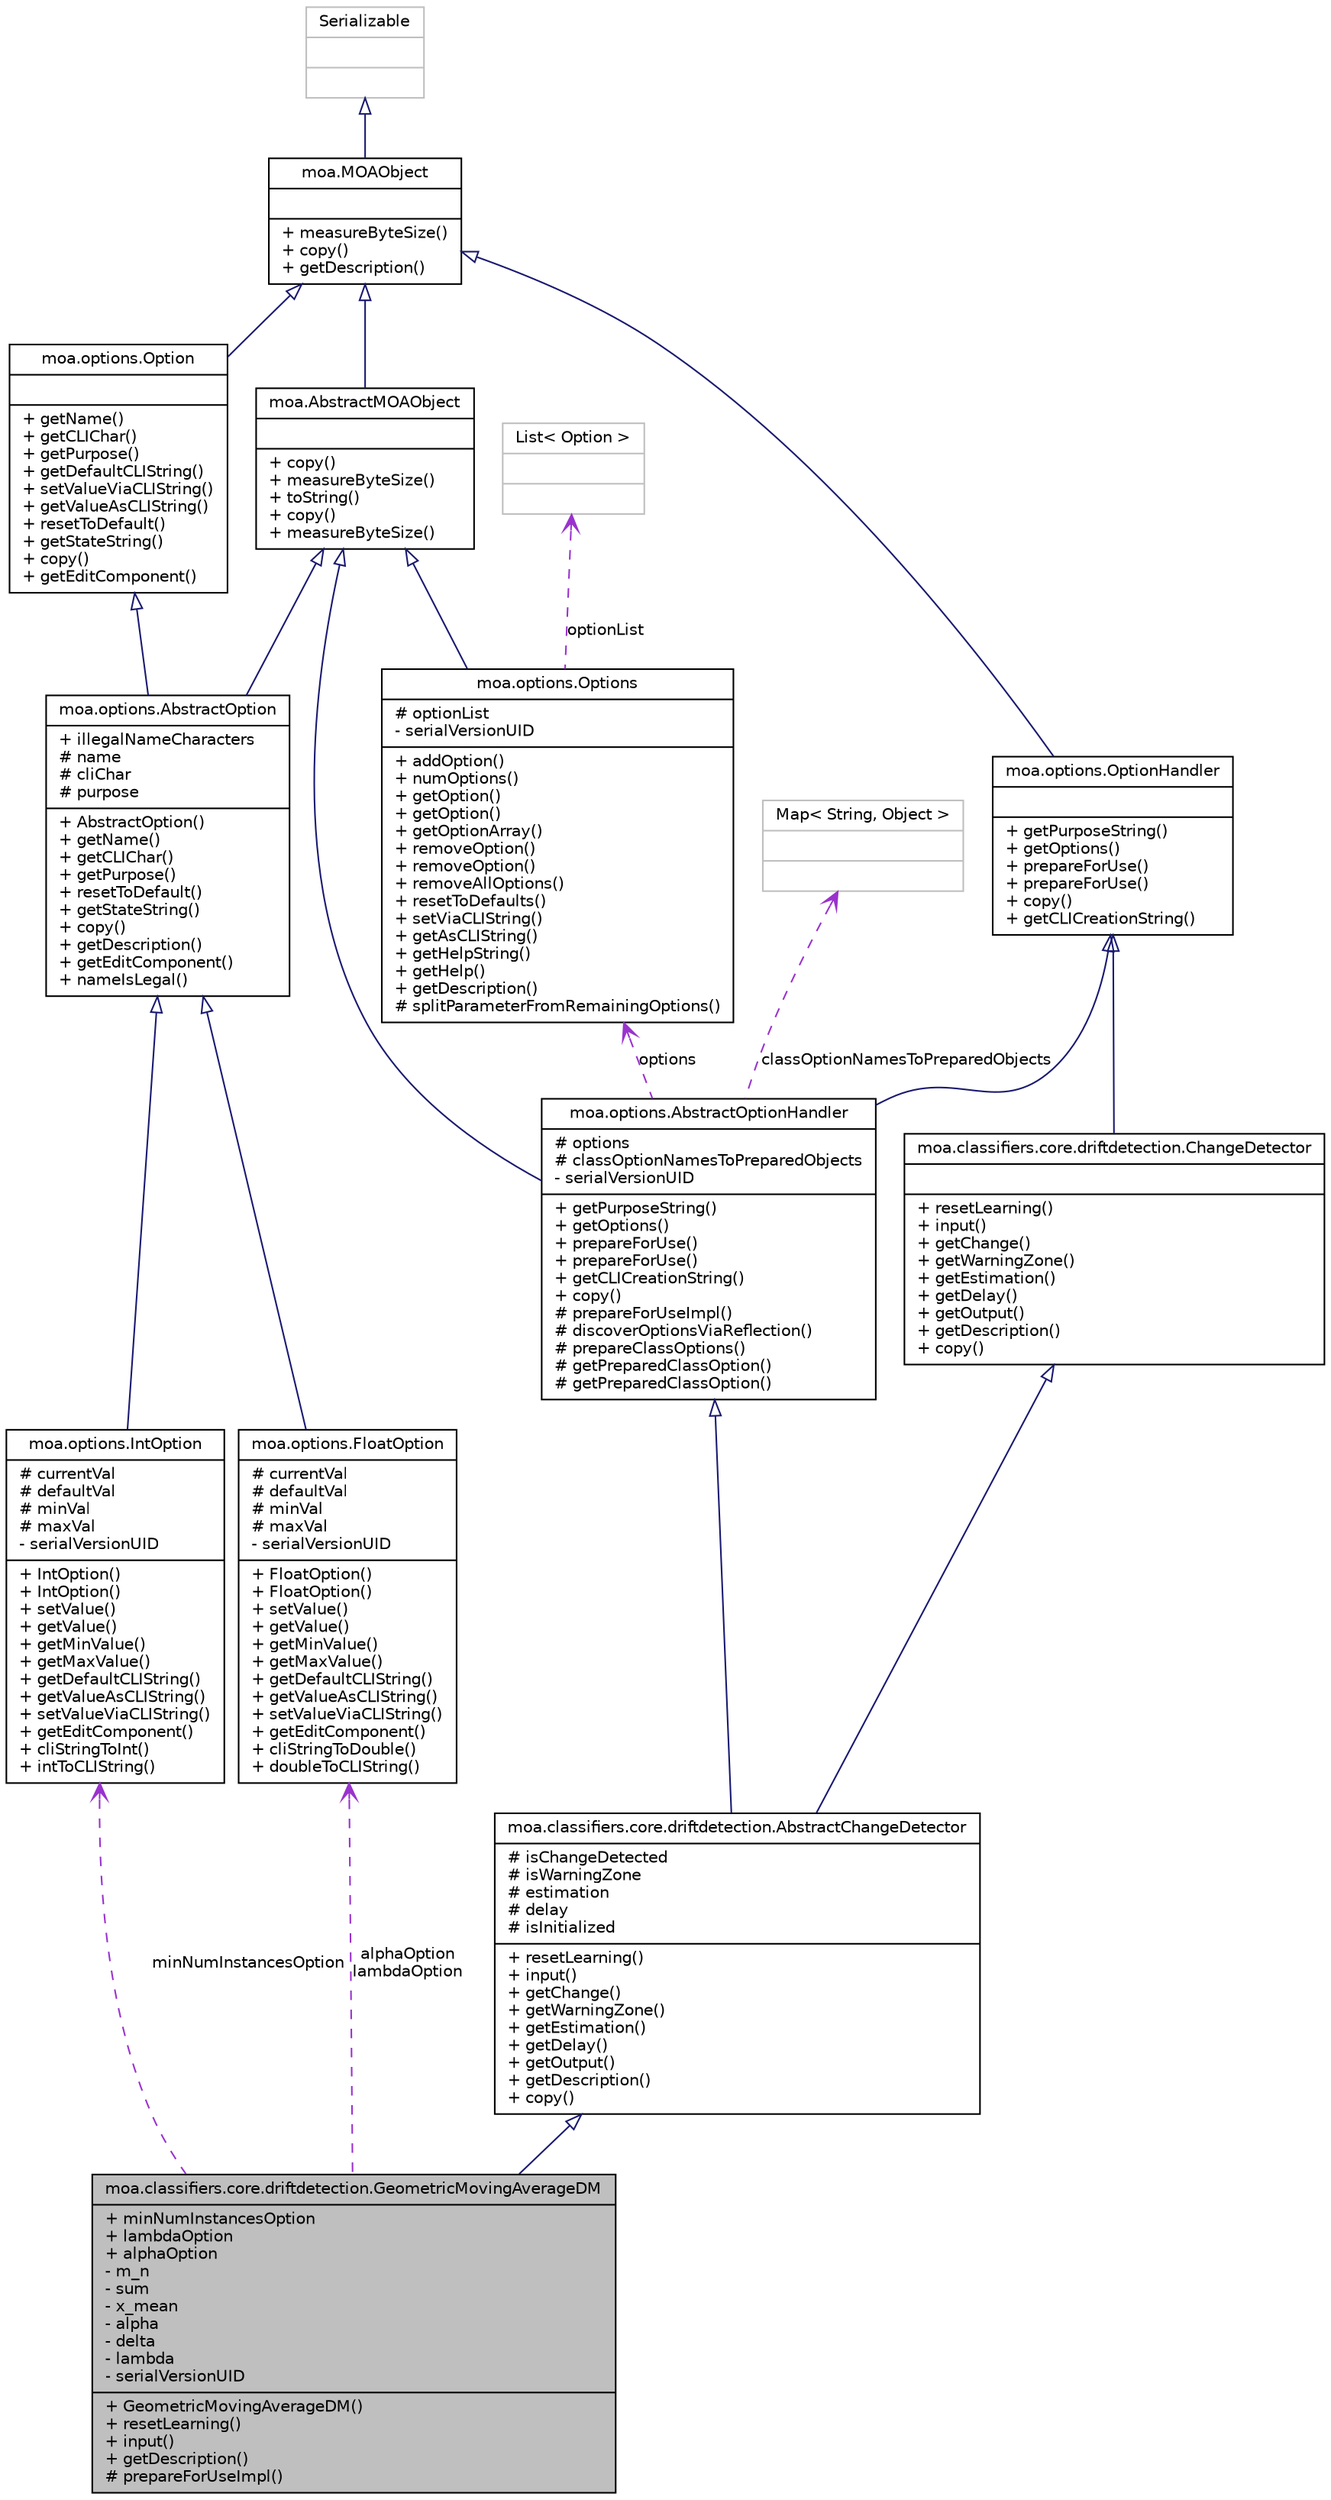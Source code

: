 digraph G
{
  edge [fontname="Helvetica",fontsize="10",labelfontname="Helvetica",labelfontsize="10"];
  node [fontname="Helvetica",fontsize="10",shape=record];
  Node1 [label="{moa.classifiers.core.driftdetection.GeometricMovingAverageDM\n|+ minNumInstancesOption\l+ lambdaOption\l+ alphaOption\l- m_n\l- sum\l- x_mean\l- alpha\l- delta\l- lambda\l- serialVersionUID\l|+ GeometricMovingAverageDM()\l+ resetLearning()\l+ input()\l+ getDescription()\l# prepareForUseImpl()\l}",height=0.2,width=0.4,color="black", fillcolor="grey75", style="filled" fontcolor="black"];
  Node2 -> Node1 [dir=back,color="midnightblue",fontsize="10",style="solid",arrowtail="empty",fontname="Helvetica"];
  Node2 [label="{moa.classifiers.core.driftdetection.AbstractChangeDetector\n|# isChangeDetected\l# isWarningZone\l# estimation\l# delay\l# isInitialized\l|+ resetLearning()\l+ input()\l+ getChange()\l+ getWarningZone()\l+ getEstimation()\l+ getDelay()\l+ getOutput()\l+ getDescription()\l+ copy()\l}",height=0.2,width=0.4,color="black", fillcolor="white", style="filled",URL="$classmoa_1_1classifiers_1_1core_1_1driftdetection_1_1AbstractChangeDetector.html",tooltip="Abstract Change Detector."];
  Node3 -> Node2 [dir=back,color="midnightblue",fontsize="10",style="solid",arrowtail="empty",fontname="Helvetica"];
  Node3 [label="{moa.options.AbstractOptionHandler\n|# options\l# classOptionNamesToPreparedObjects\l- serialVersionUID\l|+ getPurposeString()\l+ getOptions()\l+ prepareForUse()\l+ prepareForUse()\l+ getCLICreationString()\l+ copy()\l# prepareForUseImpl()\l# discoverOptionsViaReflection()\l# prepareClassOptions()\l# getPreparedClassOption()\l# getPreparedClassOption()\l}",height=0.2,width=0.4,color="black", fillcolor="white", style="filled",URL="$classmoa_1_1options_1_1AbstractOptionHandler.html",tooltip="Abstract Option Handler."];
  Node4 -> Node3 [dir=back,color="midnightblue",fontsize="10",style="solid",arrowtail="empty",fontname="Helvetica"];
  Node4 [label="{moa.AbstractMOAObject\n||+ copy()\l+ measureByteSize()\l+ toString()\l+ copy()\l+ measureByteSize()\l}",height=0.2,width=0.4,color="black", fillcolor="white", style="filled",URL="$classmoa_1_1AbstractMOAObject.html",tooltip="Abstract MOA Object."];
  Node5 -> Node4 [dir=back,color="midnightblue",fontsize="10",style="solid",arrowtail="empty",fontname="Helvetica"];
  Node5 [label="{moa.MOAObject\n||+ measureByteSize()\l+ copy()\l+ getDescription()\l}",height=0.2,width=0.4,color="black", fillcolor="white", style="filled",URL="$interfacemoa_1_1MOAObject.html",tooltip="Interface implemented by classes in MOA, so that all are serializable, can produce..."];
  Node6 -> Node5 [dir=back,color="midnightblue",fontsize="10",style="solid",arrowtail="empty",fontname="Helvetica"];
  Node6 [label="{Serializable\n||}",height=0.2,width=0.4,color="grey75", fillcolor="white", style="filled"];
  Node7 -> Node3 [dir=back,color="midnightblue",fontsize="10",style="solid",arrowtail="empty",fontname="Helvetica"];
  Node7 [label="{moa.options.OptionHandler\n||+ getPurposeString()\l+ getOptions()\l+ prepareForUse()\l+ prepareForUse()\l+ copy()\l+ getCLICreationString()\l}",height=0.2,width=0.4,color="black", fillcolor="white", style="filled",URL="$interfacemoa_1_1options_1_1OptionHandler.html",tooltip="Interface representing an object that handles options or parameters."];
  Node5 -> Node7 [dir=back,color="midnightblue",fontsize="10",style="solid",arrowtail="empty",fontname="Helvetica"];
  Node8 -> Node3 [dir=back,color="darkorchid3",fontsize="10",style="dashed",label="classOptionNamesToPreparedObjects",arrowtail="open",fontname="Helvetica"];
  Node8 [label="{Map\< String, Object \>\n||}",height=0.2,width=0.4,color="grey75", fillcolor="white", style="filled"];
  Node9 -> Node3 [dir=back,color="darkorchid3",fontsize="10",style="dashed",label="options",arrowtail="open",fontname="Helvetica"];
  Node9 [label="{moa.options.Options\n|# optionList\l- serialVersionUID\l|+ addOption()\l+ numOptions()\l+ getOption()\l+ getOption()\l+ getOptionArray()\l+ removeOption()\l+ removeOption()\l+ removeAllOptions()\l+ resetToDefaults()\l+ setViaCLIString()\l+ getAsCLIString()\l+ getHelpString()\l+ getHelp()\l+ getDescription()\l# splitParameterFromRemainingOptions()\l}",height=0.2,width=0.4,color="black", fillcolor="white", style="filled",URL="$classmoa_1_1options_1_1Options.html",tooltip="File option."];
  Node4 -> Node9 [dir=back,color="midnightblue",fontsize="10",style="solid",arrowtail="empty",fontname="Helvetica"];
  Node10 -> Node9 [dir=back,color="darkorchid3",fontsize="10",style="dashed",label="optionList",arrowtail="open",fontname="Helvetica"];
  Node10 [label="{List\< Option \>\n||}",height=0.2,width=0.4,color="grey75", fillcolor="white", style="filled"];
  Node11 -> Node2 [dir=back,color="midnightblue",fontsize="10",style="solid",arrowtail="empty",fontname="Helvetica"];
  Node11 [label="{moa.classifiers.core.driftdetection.ChangeDetector\n||+ resetLearning()\l+ input()\l+ getChange()\l+ getWarningZone()\l+ getEstimation()\l+ getDelay()\l+ getOutput()\l+ getDescription()\l+ copy()\l}",height=0.2,width=0.4,color="black", fillcolor="white", style="filled",URL="$interfacemoa_1_1classifiers_1_1core_1_1driftdetection_1_1ChangeDetector.html",tooltip="Change Detector interface to implement methods that detects change."];
  Node7 -> Node11 [dir=back,color="midnightblue",fontsize="10",style="solid",arrowtail="empty",fontname="Helvetica"];
  Node12 -> Node1 [dir=back,color="darkorchid3",fontsize="10",style="dashed",label="alphaOption\nlambdaOption",arrowtail="open",fontname="Helvetica"];
  Node12 [label="{moa.options.FloatOption\n|# currentVal\l# defaultVal\l# minVal\l# maxVal\l- serialVersionUID\l|+ FloatOption()\l+ FloatOption()\l+ setValue()\l+ getValue()\l+ getMinValue()\l+ getMaxValue()\l+ getDefaultCLIString()\l+ getValueAsCLIString()\l+ setValueViaCLIString()\l+ getEditComponent()\l+ cliStringToDouble()\l+ doubleToCLIString()\l}",height=0.2,width=0.4,color="black", fillcolor="white", style="filled",URL="$classmoa_1_1options_1_1FloatOption.html",tooltip="Float option."];
  Node13 -> Node12 [dir=back,color="midnightblue",fontsize="10",style="solid",arrowtail="empty",fontname="Helvetica"];
  Node13 [label="{moa.options.AbstractOption\n|+ illegalNameCharacters\l# name\l# cliChar\l# purpose\l|+ AbstractOption()\l+ getName()\l+ getCLIChar()\l+ getPurpose()\l+ resetToDefault()\l+ getStateString()\l+ copy()\l+ getDescription()\l+ getEditComponent()\l+ nameIsLegal()\l}",height=0.2,width=0.4,color="black", fillcolor="white", style="filled",URL="$classmoa_1_1options_1_1AbstractOption.html",tooltip="Abstract option."];
  Node4 -> Node13 [dir=back,color="midnightblue",fontsize="10",style="solid",arrowtail="empty",fontname="Helvetica"];
  Node14 -> Node13 [dir=back,color="midnightblue",fontsize="10",style="solid",arrowtail="empty",fontname="Helvetica"];
  Node14 [label="{moa.options.Option\n||+ getName()\l+ getCLIChar()\l+ getPurpose()\l+ getDefaultCLIString()\l+ setValueViaCLIString()\l+ getValueAsCLIString()\l+ resetToDefault()\l+ getStateString()\l+ copy()\l+ getEditComponent()\l}",height=0.2,width=0.4,color="black", fillcolor="white", style="filled",URL="$interfacemoa_1_1options_1_1Option.html",tooltip="Interface representing an option or parameter."];
  Node5 -> Node14 [dir=back,color="midnightblue",fontsize="10",style="solid",arrowtail="empty",fontname="Helvetica"];
  Node15 -> Node1 [dir=back,color="darkorchid3",fontsize="10",style="dashed",label="minNumInstancesOption",arrowtail="open",fontname="Helvetica"];
  Node15 [label="{moa.options.IntOption\n|# currentVal\l# defaultVal\l# minVal\l# maxVal\l- serialVersionUID\l|+ IntOption()\l+ IntOption()\l+ setValue()\l+ getValue()\l+ getMinValue()\l+ getMaxValue()\l+ getDefaultCLIString()\l+ getValueAsCLIString()\l+ setValueViaCLIString()\l+ getEditComponent()\l+ cliStringToInt()\l+ intToCLIString()\l}",height=0.2,width=0.4,color="black", fillcolor="white", style="filled",URL="$classmoa_1_1options_1_1IntOption.html",tooltip="Int option."];
  Node13 -> Node15 [dir=back,color="midnightblue",fontsize="10",style="solid",arrowtail="empty",fontname="Helvetica"];
}
